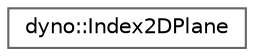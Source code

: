 digraph "Graphical Class Hierarchy"
{
 // LATEX_PDF_SIZE
  bgcolor="transparent";
  edge [fontname=Helvetica,fontsize=10,labelfontname=Helvetica,labelfontsize=10];
  node [fontname=Helvetica,fontsize=10,shape=box,height=0.2,width=0.4];
  rankdir="LR";
  Node0 [id="Node000000",label="dyno::Index2DPlane",height=0.2,width=0.4,color="grey40", fillcolor="white", style="filled",URL="$structdyno_1_1_index2_d_plane.html",tooltip=" "];
}
